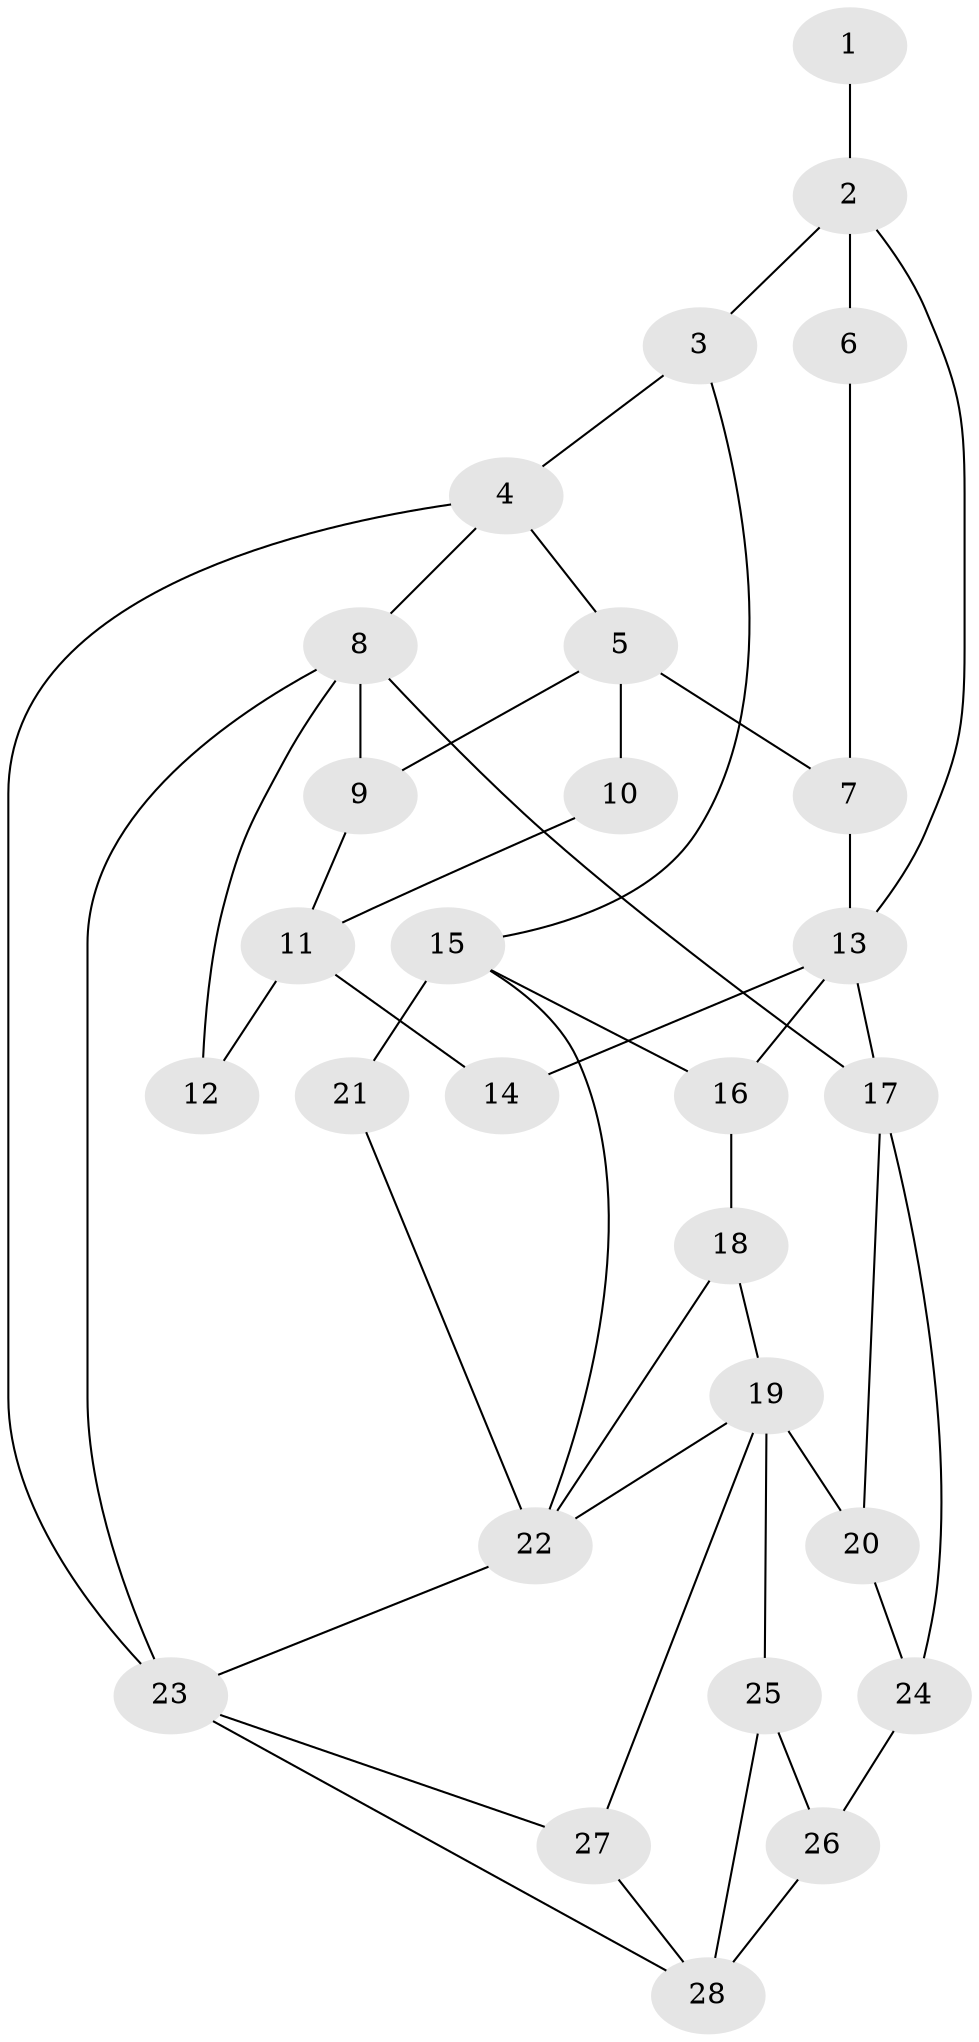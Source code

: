 // original degree distribution, {3: 0.030303030303030304, 5: 0.48484848484848486, 6: 0.22727272727272727, 4: 0.25757575757575757}
// Generated by graph-tools (version 1.1) at 2025/54/03/04/25 22:54:34]
// undirected, 28 vertices, 47 edges
graph export_dot {
  node [color=gray90,style=filled];
  1;
  2;
  3;
  4;
  5;
  6;
  7;
  8;
  9;
  10;
  11;
  12;
  13;
  14;
  15;
  16;
  17;
  18;
  19;
  20;
  21;
  22;
  23;
  24;
  25;
  26;
  27;
  28;
  1 -- 2 [weight=2.0];
  2 -- 3 [weight=1.0];
  2 -- 6 [weight=2.0];
  2 -- 13 [weight=1.0];
  3 -- 4 [weight=1.0];
  3 -- 15 [weight=1.0];
  4 -- 5 [weight=1.0];
  4 -- 8 [weight=1.0];
  4 -- 23 [weight=1.0];
  5 -- 7 [weight=1.0];
  5 -- 9 [weight=1.0];
  5 -- 10 [weight=2.0];
  6 -- 7 [weight=1.0];
  7 -- 13 [weight=1.0];
  8 -- 9 [weight=1.0];
  8 -- 12 [weight=1.0];
  8 -- 17 [weight=2.0];
  8 -- 23 [weight=2.0];
  9 -- 11 [weight=1.0];
  10 -- 11 [weight=1.0];
  11 -- 12 [weight=2.0];
  11 -- 14 [weight=2.0];
  13 -- 14 [weight=1.0];
  13 -- 16 [weight=1.0];
  13 -- 17 [weight=1.0];
  15 -- 16 [weight=2.0];
  15 -- 21 [weight=2.0];
  15 -- 22 [weight=1.0];
  16 -- 18 [weight=1.0];
  17 -- 20 [weight=1.0];
  17 -- 24 [weight=1.0];
  18 -- 19 [weight=1.0];
  18 -- 22 [weight=2.0];
  19 -- 20 [weight=2.0];
  19 -- 22 [weight=1.0];
  19 -- 25 [weight=1.0];
  19 -- 27 [weight=1.0];
  20 -- 24 [weight=1.0];
  21 -- 22 [weight=1.0];
  22 -- 23 [weight=1.0];
  23 -- 27 [weight=1.0];
  23 -- 28 [weight=1.0];
  24 -- 26 [weight=2.0];
  25 -- 26 [weight=2.0];
  25 -- 28 [weight=1.0];
  26 -- 28 [weight=2.0];
  27 -- 28 [weight=1.0];
}
